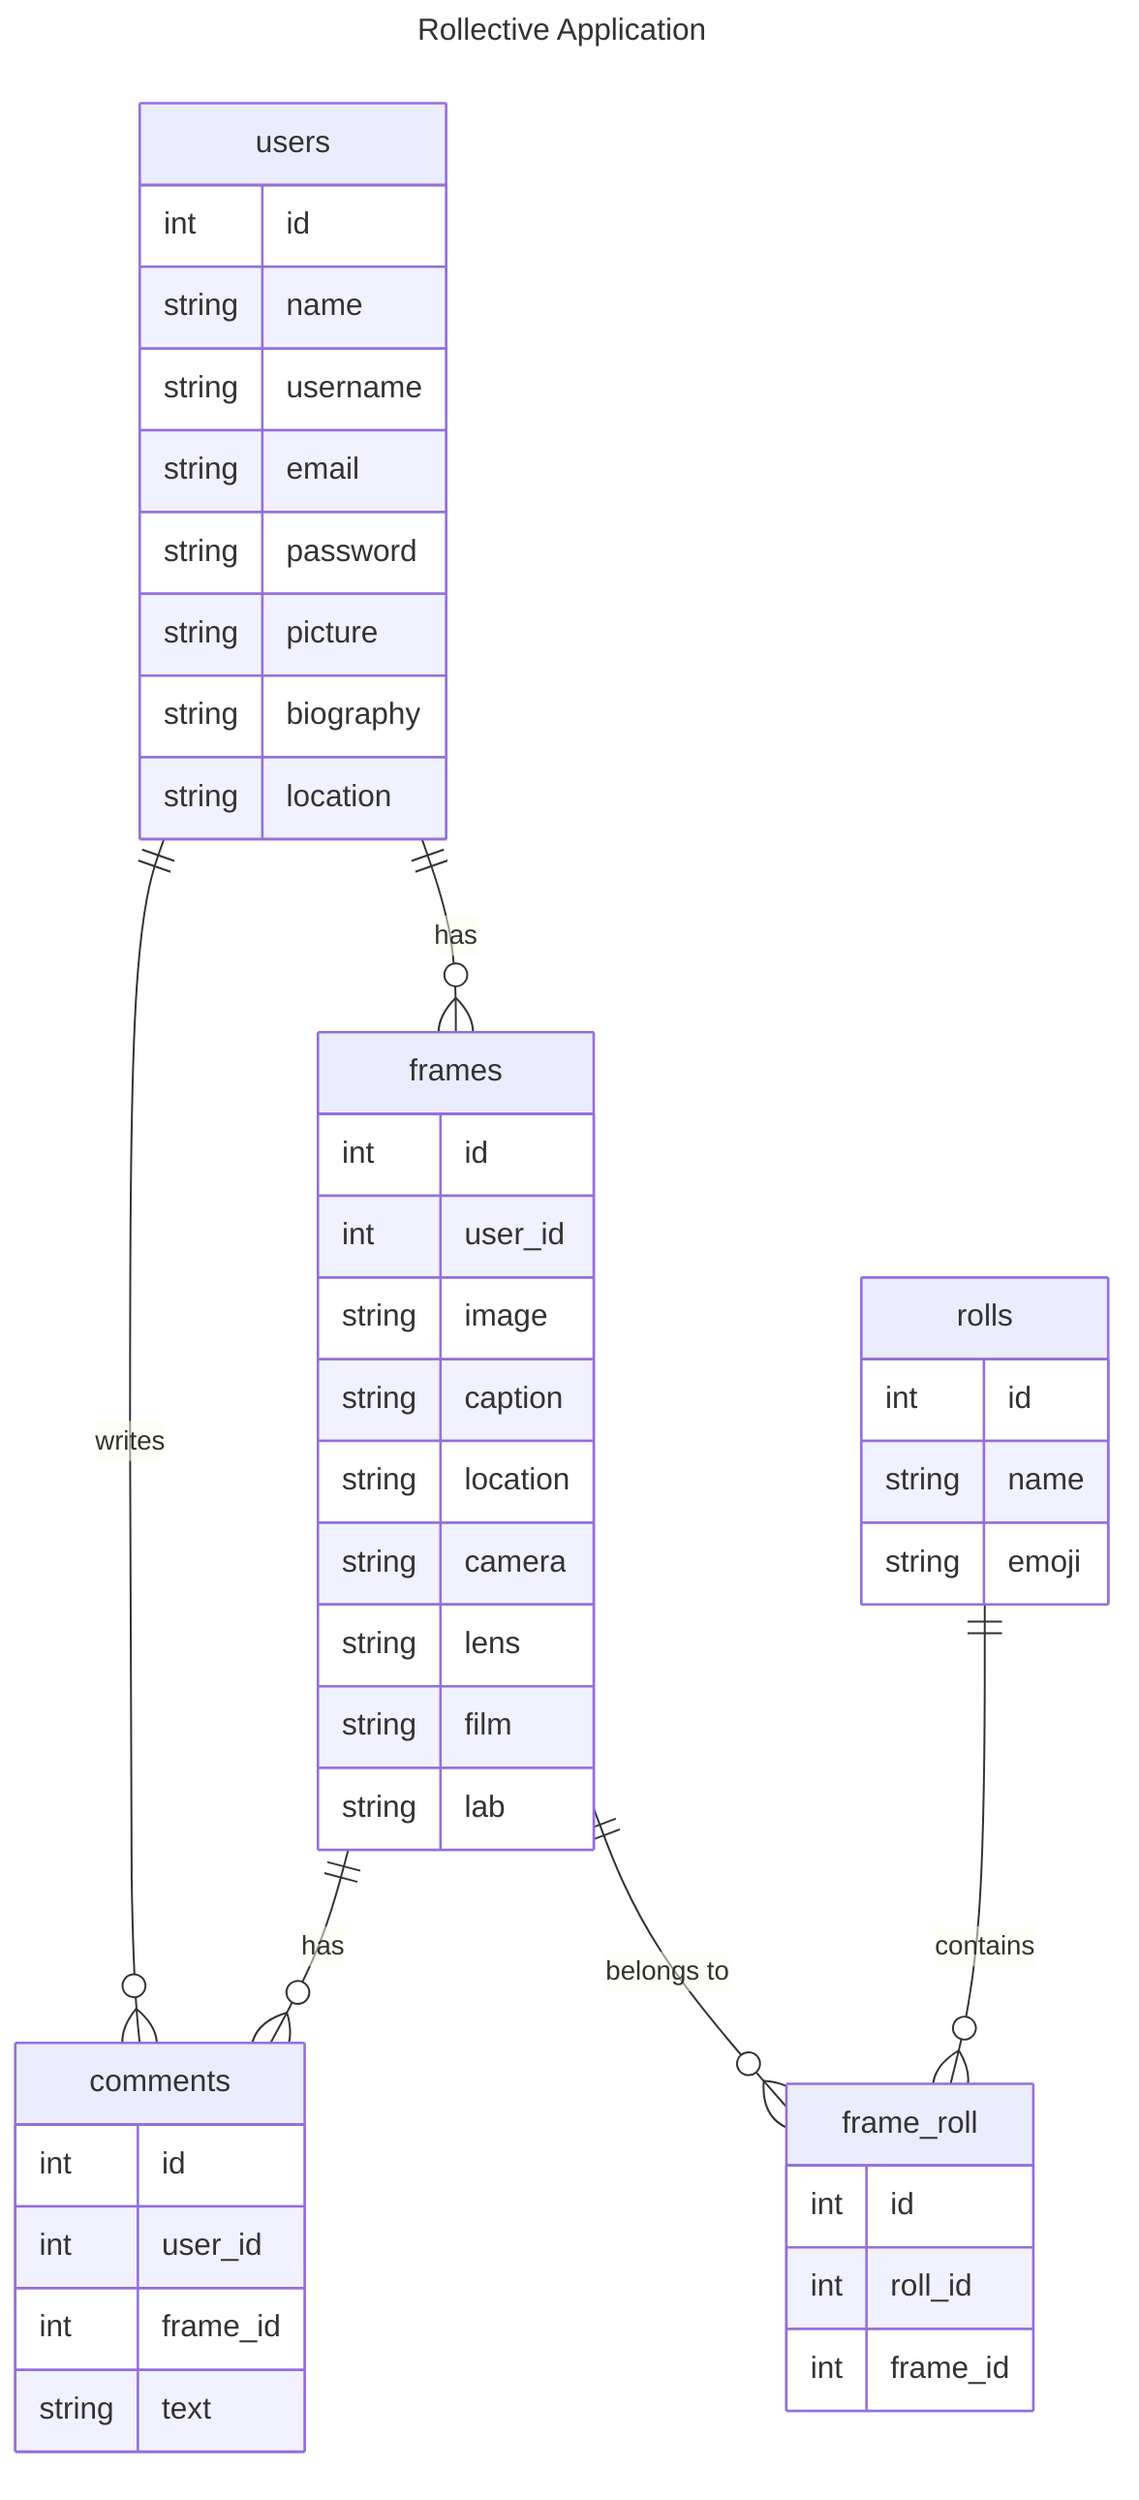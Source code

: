 ---
title: Rollective Application
---
erDiagram
    users {
        int id
        string name
        string username
        string email
        string password
        string picture
        string biography
        string location
    }
    
    frames {
        int id
        int user_id
        string image
        string caption
        string location
        string camera
        string lens
        string film
        string lab
    }
    
    comments {
        int id
        int user_id
        int frame_id
        string text
    }
    
    rolls {
        int id
        string name
        string emoji
    }
    
    frame_roll {
        int id
        int roll_id
        int frame_id
    }
    
    users ||--o{ frames : "has"
    users ||--o{ comments : "writes"
    frames ||--o{ comments : "has"
    frames ||--o{ frame_roll : "belongs to"
    rolls ||--o{ frame_roll : "contains"